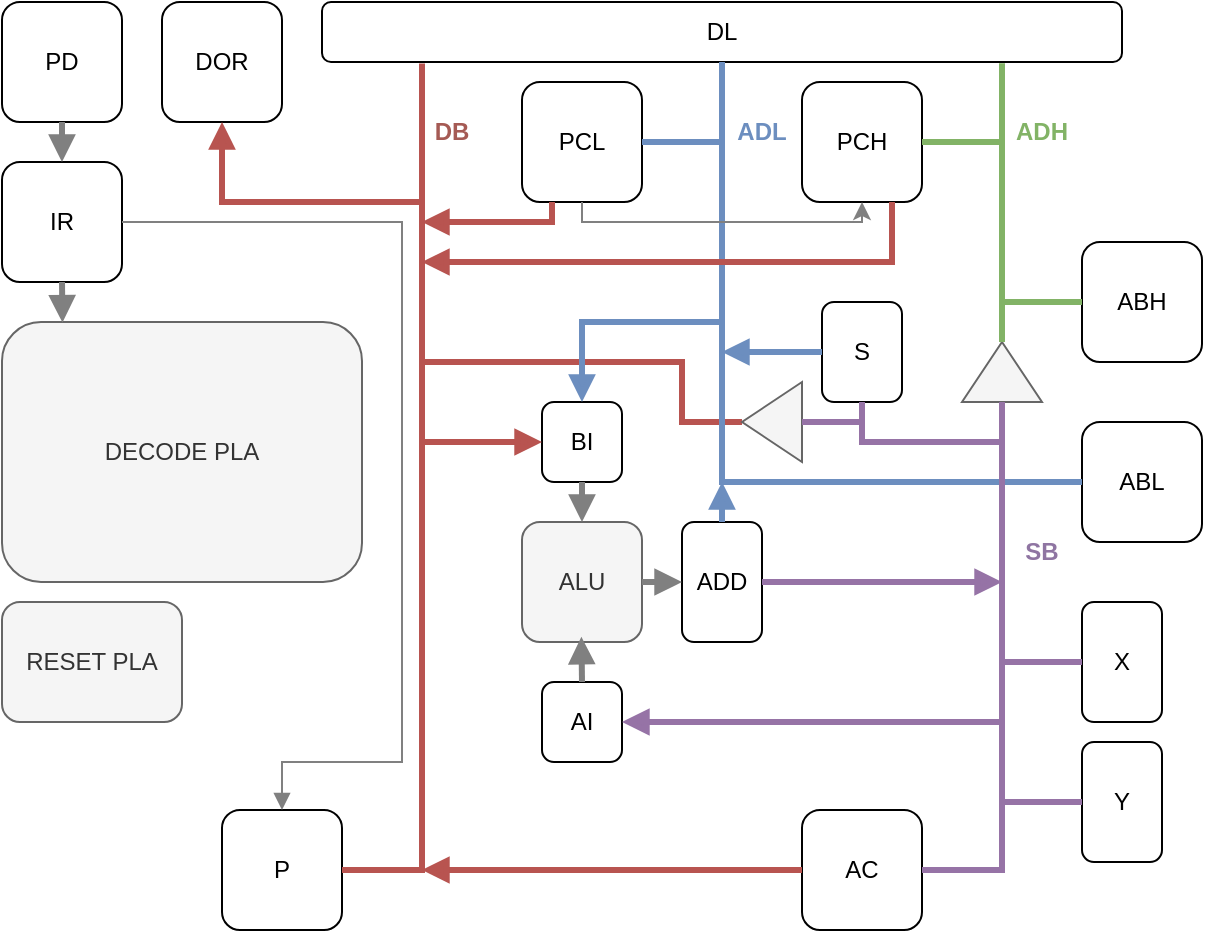 <mxfile version="22.0.2" type="github">
  <diagram name="Page-1" id="mYm-KOlVEWPzMBDfWiTq">
    <mxGraphModel dx="1155" dy="626" grid="1" gridSize="10" guides="1" tooltips="1" connect="1" arrows="1" fold="1" page="1" pageScale="1" pageWidth="827" pageHeight="1169" math="0" shadow="0">
      <root>
        <mxCell id="0" />
        <mxCell id="1" parent="0" />
        <mxCell id="Vf5-j_HyCHXSVLQzag8Z-4" value="" style="endArrow=none;html=1;rounded=0;strokeWidth=3;fillColor=#f8cecc;strokeColor=#b85450;endFill=0;startArrow=none;startFill=0;exitX=1;exitY=0.5;exitDx=0;exitDy=0;" edge="1" parent="1" source="Vf5-j_HyCHXSVLQzag8Z-1">
          <mxGeometry width="50" height="50" relative="1" as="geometry">
            <mxPoint x="380" y="330" as="sourcePoint" />
            <mxPoint x="250" y="300" as="targetPoint" />
            <Array as="points">
              <mxPoint x="380" y="330" />
              <mxPoint x="380" y="300" />
            </Array>
          </mxGeometry>
        </mxCell>
        <mxCell id="s76aOaAWeSeIafCb-7Ol-1" value="PCL" style="rounded=1;whiteSpace=wrap;html=1;" parent="1" vertex="1">
          <mxGeometry x="300" y="160" width="60" height="60" as="geometry" />
        </mxCell>
        <mxCell id="s76aOaAWeSeIafCb-7Ol-2" value="PCH" style="rounded=1;whiteSpace=wrap;html=1;" parent="1" vertex="1">
          <mxGeometry x="440" y="160" width="60" height="60" as="geometry" />
        </mxCell>
        <mxCell id="s76aOaAWeSeIafCb-7Ol-4" value="DL" style="rounded=1;whiteSpace=wrap;html=1;" parent="1" vertex="1">
          <mxGeometry x="200" y="120" width="400" height="30" as="geometry" />
        </mxCell>
        <mxCell id="s76aOaAWeSeIafCb-7Ol-5" value="" style="endArrow=none;html=1;rounded=0;exitX=1;exitY=0.5;exitDx=0;exitDy=0;fillColor=#dae8fc;strokeColor=#6C8EBF;strokeWidth=3;" parent="1" source="s76aOaAWeSeIafCb-7Ol-1" target="s76aOaAWeSeIafCb-7Ol-4" edge="1">
          <mxGeometry width="50" height="50" relative="1" as="geometry">
            <mxPoint x="390" y="220" as="sourcePoint" />
            <mxPoint x="400" y="150" as="targetPoint" />
            <Array as="points">
              <mxPoint x="400" y="190" />
            </Array>
          </mxGeometry>
        </mxCell>
        <mxCell id="s76aOaAWeSeIafCb-7Ol-6" value="" style="endArrow=none;html=1;rounded=0;exitX=1;exitY=0.5;exitDx=0;exitDy=0;fillColor=#d5e8d4;strokeColor=#82B366;strokeWidth=3;entryX=0.85;entryY=1.02;entryDx=0;entryDy=0;entryPerimeter=0;" parent="1" source="s76aOaAWeSeIafCb-7Ol-2" target="s76aOaAWeSeIafCb-7Ol-4" edge="1">
          <mxGeometry width="50" height="50" relative="1" as="geometry">
            <mxPoint x="370" y="200" as="sourcePoint" />
            <mxPoint x="580" y="200" as="targetPoint" />
            <Array as="points">
              <mxPoint x="540" y="190" />
            </Array>
          </mxGeometry>
        </mxCell>
        <mxCell id="s76aOaAWeSeIafCb-7Ol-7" value="&lt;b style=&quot;&quot;&gt;&lt;font color=&quot;#6c8ebf&quot;&gt;ADL&lt;/font&gt;&lt;/b&gt;" style="text;strokeColor=none;align=center;fillColor=none;html=1;verticalAlign=middle;whiteSpace=wrap;rounded=0;" parent="1" vertex="1">
          <mxGeometry x="400" y="170" width="40" height="30" as="geometry" />
        </mxCell>
        <mxCell id="s76aOaAWeSeIafCb-7Ol-9" value="&lt;b style=&quot;&quot;&gt;&lt;font color=&quot;#82b366&quot;&gt;ADH&lt;/font&gt;&lt;/b&gt;" style="text;strokeColor=none;align=center;fillColor=none;html=1;verticalAlign=middle;whiteSpace=wrap;rounded=0;" parent="1" vertex="1">
          <mxGeometry x="540" y="170" width="40" height="30" as="geometry" />
        </mxCell>
        <mxCell id="s76aOaAWeSeIafCb-7Ol-11" value="ABH" style="rounded=1;whiteSpace=wrap;html=1;" parent="1" vertex="1">
          <mxGeometry x="580" y="240" width="60" height="60" as="geometry" />
        </mxCell>
        <mxCell id="s76aOaAWeSeIafCb-7Ol-13" value="" style="endArrow=none;html=1;rounded=0;exitX=0;exitY=0.5;exitDx=0;exitDy=0;fillColor=#d5e8d4;strokeColor=#82B366;strokeWidth=3;" parent="1" source="s76aOaAWeSeIafCb-7Ol-11" edge="1">
          <mxGeometry width="50" height="50" relative="1" as="geometry">
            <mxPoint x="490" y="279" as="sourcePoint" />
            <mxPoint x="540" y="190" as="targetPoint" />
            <Array as="points">
              <mxPoint x="540" y="270" />
            </Array>
          </mxGeometry>
        </mxCell>
        <mxCell id="s76aOaAWeSeIafCb-7Ol-14" value="ABL" style="rounded=1;whiteSpace=wrap;html=1;" parent="1" vertex="1">
          <mxGeometry x="580" y="330" width="60" height="60" as="geometry" />
        </mxCell>
        <mxCell id="s76aOaAWeSeIafCb-7Ol-16" value="" style="endArrow=none;html=1;rounded=0;exitX=0;exitY=0.5;exitDx=0;exitDy=0;fillColor=#dae8fc;strokeColor=#6C8EBF;strokeWidth=3;" parent="1" source="s76aOaAWeSeIafCb-7Ol-14" edge="1">
          <mxGeometry width="50" height="50" relative="1" as="geometry">
            <mxPoint x="370" y="200" as="sourcePoint" />
            <mxPoint x="400" y="190" as="targetPoint" />
            <Array as="points">
              <mxPoint x="400" y="360" />
            </Array>
          </mxGeometry>
        </mxCell>
        <mxCell id="s76aOaAWeSeIafCb-7Ol-17" value="X" style="rounded=1;whiteSpace=wrap;html=1;" parent="1" vertex="1">
          <mxGeometry x="580" y="420" width="40" height="60" as="geometry" />
        </mxCell>
        <mxCell id="s76aOaAWeSeIafCb-7Ol-18" value="Y" style="rounded=1;whiteSpace=wrap;html=1;" parent="1" vertex="1">
          <mxGeometry x="580" y="490" width="40" height="60" as="geometry" />
        </mxCell>
        <mxCell id="s76aOaAWeSeIafCb-7Ol-19" value="" style="endArrow=none;html=1;rounded=0;exitX=0;exitY=0.5;exitDx=0;exitDy=0;fillColor=#e1d5e7;strokeColor=#9673a6;strokeWidth=3;entryX=0;entryY=0.5;entryDx=0;entryDy=0;" parent="1" target="s76aOaAWeSeIafCb-7Ol-17" edge="1">
          <mxGeometry width="50" height="50" relative="1" as="geometry">
            <mxPoint x="580" y="520" as="sourcePoint" />
            <mxPoint x="540" y="450" as="targetPoint" />
            <Array as="points">
              <mxPoint x="540" y="520" />
              <mxPoint x="540" y="450" />
            </Array>
          </mxGeometry>
        </mxCell>
        <mxCell id="s76aOaAWeSeIafCb-7Ol-21" value="" style="triangle;whiteSpace=wrap;html=1;rotation=-90;fillColor=#f5f5f5;fontColor=#333333;strokeColor=#666666;" parent="1" vertex="1">
          <mxGeometry x="525" y="285" width="30" height="40" as="geometry" />
        </mxCell>
        <mxCell id="s76aOaAWeSeIafCb-7Ol-23" value="" style="endArrow=none;html=1;rounded=0;exitX=1;exitY=0.5;exitDx=0;exitDy=0;fillColor=#d5e8d4;strokeColor=#82B366;strokeWidth=3;" parent="1" source="s76aOaAWeSeIafCb-7Ol-21" edge="1">
          <mxGeometry width="50" height="50" relative="1" as="geometry">
            <mxPoint x="590" y="280" as="sourcePoint" />
            <mxPoint x="540" y="270" as="targetPoint" />
            <Array as="points" />
          </mxGeometry>
        </mxCell>
        <mxCell id="s76aOaAWeSeIafCb-7Ol-24" value="" style="endArrow=none;html=1;rounded=0;entryX=0;entryY=0.5;entryDx=0;entryDy=0;strokeWidth=3;fillColor=#e1d5e7;strokeColor=#9673a6;" parent="1" target="s76aOaAWeSeIafCb-7Ol-21" edge="1">
          <mxGeometry width="50" height="50" relative="1" as="geometry">
            <mxPoint x="540" y="450" as="sourcePoint" />
            <mxPoint x="390" y="340" as="targetPoint" />
          </mxGeometry>
        </mxCell>
        <mxCell id="s76aOaAWeSeIafCb-7Ol-25" value="&lt;b style=&quot;&quot;&gt;&lt;font color=&quot;#8f75a2&quot;&gt;SB&lt;/font&gt;&lt;/b&gt;" style="text;strokeColor=none;align=center;fillColor=none;html=1;verticalAlign=middle;whiteSpace=wrap;rounded=0;" parent="1" vertex="1">
          <mxGeometry x="530" y="380" width="60" height="30" as="geometry" />
        </mxCell>
        <mxCell id="s76aOaAWeSeIafCb-7Ol-26" value="ADD" style="rounded=1;whiteSpace=wrap;html=1;" parent="1" vertex="1">
          <mxGeometry x="380" y="380" width="40" height="60" as="geometry" />
        </mxCell>
        <mxCell id="s76aOaAWeSeIafCb-7Ol-27" value="ALU" style="rounded=1;whiteSpace=wrap;html=1;fillColor=#f5f5f5;fontColor=#333333;strokeColor=#666666;" parent="1" vertex="1">
          <mxGeometry x="300" y="380" width="60" height="60" as="geometry" />
        </mxCell>
        <mxCell id="s76aOaAWeSeIafCb-7Ol-28" value="BI" style="rounded=1;whiteSpace=wrap;html=1;" parent="1" vertex="1">
          <mxGeometry x="310" y="320" width="40" height="40" as="geometry" />
        </mxCell>
        <mxCell id="s76aOaAWeSeIafCb-7Ol-29" value="AI" style="rounded=1;whiteSpace=wrap;html=1;" parent="1" vertex="1">
          <mxGeometry x="310" y="460" width="40" height="40" as="geometry" />
        </mxCell>
        <mxCell id="s76aOaAWeSeIafCb-7Ol-30" value="" style="endArrow=block;html=1;rounded=0;exitX=0.5;exitY=1;exitDx=0;exitDy=0;entryX=0.5;entryY=0;entryDx=0;entryDy=0;strokeWidth=3;endFill=1;strokeColor=#808080;" parent="1" source="s76aOaAWeSeIafCb-7Ol-28" target="s76aOaAWeSeIafCb-7Ol-27" edge="1">
          <mxGeometry width="50" height="50" relative="1" as="geometry">
            <mxPoint x="320" y="410" as="sourcePoint" />
            <mxPoint x="370" y="360" as="targetPoint" />
          </mxGeometry>
        </mxCell>
        <mxCell id="s76aOaAWeSeIafCb-7Ol-31" value="" style="endArrow=block;html=1;rounded=0;exitX=0.5;exitY=0;exitDx=0;exitDy=0;entryX=0.495;entryY=0.957;entryDx=0;entryDy=0;strokeWidth=3;endFill=1;strokeColor=#808080;entryPerimeter=0;" parent="1" source="s76aOaAWeSeIafCb-7Ol-29" target="s76aOaAWeSeIafCb-7Ol-27" edge="1">
          <mxGeometry width="50" height="50" relative="1" as="geometry">
            <mxPoint x="340" y="370" as="sourcePoint" />
            <mxPoint x="340" y="390" as="targetPoint" />
          </mxGeometry>
        </mxCell>
        <mxCell id="s76aOaAWeSeIafCb-7Ol-32" value="" style="endArrow=block;html=1;rounded=0;exitX=1;exitY=0.5;exitDx=0;exitDy=0;entryX=0;entryY=0.5;entryDx=0;entryDy=0;strokeWidth=3;endFill=1;strokeColor=#808080;" parent="1" source="s76aOaAWeSeIafCb-7Ol-27" target="s76aOaAWeSeIafCb-7Ol-26" edge="1">
          <mxGeometry width="50" height="50" relative="1" as="geometry">
            <mxPoint x="350" y="380" as="sourcePoint" />
            <mxPoint x="350" y="400" as="targetPoint" />
          </mxGeometry>
        </mxCell>
        <mxCell id="s76aOaAWeSeIafCb-7Ol-33" value="" style="endArrow=classic;html=1;rounded=0;exitX=0.5;exitY=1;exitDx=0;exitDy=0;entryX=0.5;entryY=1;entryDx=0;entryDy=0;strokeColor=#808080;" parent="1" source="s76aOaAWeSeIafCb-7Ol-1" target="s76aOaAWeSeIafCb-7Ol-2" edge="1">
          <mxGeometry width="50" height="50" relative="1" as="geometry">
            <mxPoint x="390" y="350" as="sourcePoint" />
            <mxPoint x="440" y="300" as="targetPoint" />
            <Array as="points">
              <mxPoint x="330" y="230" />
              <mxPoint x="470" y="230" />
            </Array>
          </mxGeometry>
        </mxCell>
        <mxCell id="s76aOaAWeSeIafCb-7Ol-35" value="" style="endArrow=none;html=1;rounded=0;fillColor=#dae8fc;strokeColor=#6C8EBF;strokeWidth=3;exitX=0.5;exitY=0;exitDx=0;exitDy=0;endFill=0;startArrow=block;startFill=1;" parent="1" source="s76aOaAWeSeIafCb-7Ol-28" edge="1">
          <mxGeometry width="50" height="50" relative="1" as="geometry">
            <mxPoint x="330" y="300" as="sourcePoint" />
            <mxPoint x="400" y="280" as="targetPoint" />
            <Array as="points">
              <mxPoint x="330" y="280" />
            </Array>
          </mxGeometry>
        </mxCell>
        <mxCell id="s76aOaAWeSeIafCb-7Ol-36" value="" style="endArrow=none;html=1;rounded=0;fillColor=#dae8fc;strokeColor=#6C8EBF;strokeWidth=3;endFill=0;startArrow=block;startFill=1;entryX=0.5;entryY=0;entryDx=0;entryDy=0;" parent="1" target="s76aOaAWeSeIafCb-7Ol-26" edge="1">
          <mxGeometry width="50" height="50" relative="1" as="geometry">
            <mxPoint x="400" y="360" as="sourcePoint" />
            <mxPoint x="410" y="290" as="targetPoint" />
            <Array as="points" />
          </mxGeometry>
        </mxCell>
        <mxCell id="s76aOaAWeSeIafCb-7Ol-37" value="" style="endArrow=none;html=1;rounded=0;entryX=1;entryY=0.5;entryDx=0;entryDy=0;strokeWidth=3;fillColor=#e1d5e7;strokeColor=#9673a6;endFill=0;startArrow=block;startFill=1;" parent="1" target="s76aOaAWeSeIafCb-7Ol-26" edge="1">
          <mxGeometry width="50" height="50" relative="1" as="geometry">
            <mxPoint x="540" y="410" as="sourcePoint" />
            <mxPoint x="550" y="340" as="targetPoint" />
          </mxGeometry>
        </mxCell>
        <mxCell id="s76aOaAWeSeIafCb-7Ol-38" value="" style="endArrow=none;html=1;rounded=0;strokeWidth=3;fillColor=#e1d5e7;strokeColor=#9673a6;endFill=0;startArrow=block;startFill=1;exitX=1;exitY=0.5;exitDx=0;exitDy=0;" parent="1" source="s76aOaAWeSeIafCb-7Ol-29" edge="1">
          <mxGeometry width="50" height="50" relative="1" as="geometry">
            <mxPoint x="550" y="420" as="sourcePoint" />
            <mxPoint x="540" y="480" as="targetPoint" />
          </mxGeometry>
        </mxCell>
        <mxCell id="s76aOaAWeSeIafCb-7Ol-39" value="S" style="rounded=1;whiteSpace=wrap;html=1;" parent="1" vertex="1">
          <mxGeometry x="450" y="270" width="40" height="50" as="geometry" />
        </mxCell>
        <mxCell id="s76aOaAWeSeIafCb-7Ol-40" value="" style="endArrow=none;html=1;rounded=0;fillColor=#dae8fc;strokeColor=#6C8EBF;strokeWidth=3;endFill=0;startArrow=block;startFill=1;entryX=0;entryY=0.5;entryDx=0;entryDy=0;" parent="1" target="s76aOaAWeSeIafCb-7Ol-39" edge="1">
          <mxGeometry width="50" height="50" relative="1" as="geometry">
            <mxPoint x="400" y="295" as="sourcePoint" />
            <mxPoint x="410" y="390" as="targetPoint" />
            <Array as="points" />
          </mxGeometry>
        </mxCell>
        <mxCell id="s76aOaAWeSeIafCb-7Ol-41" value="" style="endArrow=none;html=1;rounded=0;entryX=0.5;entryY=1;entryDx=0;entryDy=0;strokeWidth=3;fillColor=#e1d5e7;strokeColor=#9673a6;" parent="1" target="s76aOaAWeSeIafCb-7Ol-39" edge="1">
          <mxGeometry width="50" height="50" relative="1" as="geometry">
            <mxPoint x="540" y="340" as="sourcePoint" />
            <mxPoint x="550" y="330" as="targetPoint" />
            <Array as="points">
              <mxPoint x="470" y="340" />
            </Array>
          </mxGeometry>
        </mxCell>
        <mxCell id="s76aOaAWeSeIafCb-7Ol-42" value="" style="endArrow=none;html=1;rounded=0;entryX=0.125;entryY=1.024;entryDx=0;entryDy=0;strokeWidth=3;fillColor=#f8cecc;strokeColor=#b85450;endFill=0;startArrow=block;startFill=1;entryPerimeter=0;exitX=0;exitY=0.5;exitDx=0;exitDy=0;" parent="1" source="s76aOaAWeSeIafCb-7Ol-28" target="s76aOaAWeSeIafCb-7Ol-4" edge="1">
          <mxGeometry width="50" height="50" relative="1" as="geometry">
            <mxPoint x="550" y="420" as="sourcePoint" />
            <mxPoint x="430" y="420" as="targetPoint" />
            <Array as="points">
              <mxPoint x="250" y="340" />
            </Array>
          </mxGeometry>
        </mxCell>
        <mxCell id="s76aOaAWeSeIafCb-7Ol-44" value="" style="endArrow=none;html=1;rounded=0;entryX=0.25;entryY=1;entryDx=0;entryDy=0;strokeWidth=3;fillColor=#f8cecc;strokeColor=#b85450;endFill=0;startArrow=block;startFill=1;" parent="1" target="s76aOaAWeSeIafCb-7Ol-1" edge="1">
          <mxGeometry width="50" height="50" relative="1" as="geometry">
            <mxPoint x="250" y="230" as="sourcePoint" />
            <mxPoint x="256" y="160" as="targetPoint" />
            <Array as="points">
              <mxPoint x="315" y="230" />
            </Array>
          </mxGeometry>
        </mxCell>
        <mxCell id="s76aOaAWeSeIafCb-7Ol-45" value="" style="endArrow=none;html=1;rounded=0;entryX=0.75;entryY=1;entryDx=0;entryDy=0;strokeWidth=3;fillColor=#f8cecc;strokeColor=#b85450;endFill=0;startArrow=block;startFill=1;" parent="1" target="s76aOaAWeSeIafCb-7Ol-2" edge="1">
          <mxGeometry width="50" height="50" relative="1" as="geometry">
            <mxPoint x="250" y="250" as="sourcePoint" />
            <mxPoint x="315" y="240" as="targetPoint" />
            <Array as="points">
              <mxPoint x="485" y="250" />
            </Array>
          </mxGeometry>
        </mxCell>
        <mxCell id="s76aOaAWeSeIafCb-7Ol-46" value="&lt;b style=&quot;&quot;&gt;&lt;font color=&quot;#a55a54&quot;&gt;DB&lt;/font&gt;&lt;/b&gt;" style="text;strokeColor=none;align=center;fillColor=none;html=1;verticalAlign=middle;whiteSpace=wrap;rounded=0;" parent="1" vertex="1">
          <mxGeometry x="250" y="170" width="30" height="30" as="geometry" />
        </mxCell>
        <mxCell id="s76aOaAWeSeIafCb-7Ol-48" value="AC" style="rounded=1;whiteSpace=wrap;html=1;" parent="1" vertex="1">
          <mxGeometry x="440" y="524" width="60" height="60" as="geometry" />
        </mxCell>
        <mxCell id="s76aOaAWeSeIafCb-7Ol-49" value="" style="endArrow=none;html=1;rounded=0;entryX=1;entryY=0.5;entryDx=0;entryDy=0;strokeWidth=3;fillColor=#e1d5e7;strokeColor=#9673a6;" parent="1" target="s76aOaAWeSeIafCb-7Ol-48" edge="1">
          <mxGeometry width="50" height="50" relative="1" as="geometry">
            <mxPoint x="540" y="520" as="sourcePoint" />
            <mxPoint x="550" y="330" as="targetPoint" />
            <Array as="points">
              <mxPoint x="540" y="554" />
            </Array>
          </mxGeometry>
        </mxCell>
        <mxCell id="s76aOaAWeSeIafCb-7Ol-50" value="P" style="rounded=1;whiteSpace=wrap;html=1;" parent="1" vertex="1">
          <mxGeometry x="150" y="524" width="60" height="60" as="geometry" />
        </mxCell>
        <mxCell id="s76aOaAWeSeIafCb-7Ol-51" value="" style="endArrow=none;html=1;rounded=0;strokeWidth=3;fillColor=#f8cecc;strokeColor=#b85450;endFill=0;startArrow=none;startFill=0;exitX=1;exitY=0.5;exitDx=0;exitDy=0;" parent="1" source="s76aOaAWeSeIafCb-7Ol-50" edge="1">
          <mxGeometry width="50" height="50" relative="1" as="geometry">
            <mxPoint x="320" y="350" as="sourcePoint" />
            <mxPoint x="250" y="340" as="targetPoint" />
            <Array as="points">
              <mxPoint x="250" y="554" />
            </Array>
          </mxGeometry>
        </mxCell>
        <mxCell id="s76aOaAWeSeIafCb-7Ol-52" value="" style="endArrow=none;html=1;rounded=0;entryX=0;entryY=0.5;entryDx=0;entryDy=0;strokeWidth=3;fillColor=#f8cecc;strokeColor=#b85450;endFill=0;startArrow=block;startFill=1;" parent="1" target="s76aOaAWeSeIafCb-7Ol-48" edge="1">
          <mxGeometry width="50" height="50" relative="1" as="geometry">
            <mxPoint x="250" y="554" as="sourcePoint" />
            <mxPoint x="260" y="161" as="targetPoint" />
            <Array as="points" />
          </mxGeometry>
        </mxCell>
        <mxCell id="s76aOaAWeSeIafCb-7Ol-53" value="DOR" style="rounded=1;whiteSpace=wrap;html=1;" parent="1" vertex="1">
          <mxGeometry x="120" y="120" width="60" height="60" as="geometry" />
        </mxCell>
        <mxCell id="s76aOaAWeSeIafCb-7Ol-54" value="PD" style="rounded=1;whiteSpace=wrap;html=1;" parent="1" vertex="1">
          <mxGeometry x="40" y="120" width="60" height="60" as="geometry" />
        </mxCell>
        <mxCell id="s76aOaAWeSeIafCb-7Ol-55" value="IR" style="rounded=1;whiteSpace=wrap;html=1;" parent="1" vertex="1">
          <mxGeometry x="40" y="200" width="60" height="60" as="geometry" />
        </mxCell>
        <mxCell id="s76aOaAWeSeIafCb-7Ol-57" value="" style="endArrow=none;html=1;rounded=0;strokeWidth=3;fillColor=#f8cecc;strokeColor=#b85450;endFill=0;startArrow=block;startFill=1;exitX=0.5;exitY=1;exitDx=0;exitDy=0;" parent="1" source="s76aOaAWeSeIafCb-7Ol-53" edge="1">
          <mxGeometry width="50" height="50" relative="1" as="geometry">
            <mxPoint x="260" y="240" as="sourcePoint" />
            <mxPoint x="250" y="220" as="targetPoint" />
            <Array as="points">
              <mxPoint x="150" y="220" />
            </Array>
          </mxGeometry>
        </mxCell>
        <mxCell id="s76aOaAWeSeIafCb-7Ol-58" value="" style="endArrow=block;html=1;rounded=0;exitX=0.5;exitY=1;exitDx=0;exitDy=0;strokeWidth=3;endFill=1;strokeColor=#808080;entryX=0.5;entryY=0;entryDx=0;entryDy=0;" parent="1" source="s76aOaAWeSeIafCb-7Ol-54" target="s76aOaAWeSeIafCb-7Ol-55" edge="1">
          <mxGeometry width="50" height="50" relative="1" as="geometry">
            <mxPoint x="160" y="150" as="sourcePoint" />
            <mxPoint x="160" y="130" as="targetPoint" />
          </mxGeometry>
        </mxCell>
        <mxCell id="s76aOaAWeSeIafCb-7Ol-59" value="" style="endArrow=block;html=1;rounded=0;exitX=1;exitY=0.5;exitDx=0;exitDy=0;strokeWidth=1;endFill=1;strokeColor=#808080;entryX=0.5;entryY=0;entryDx=0;entryDy=0;" parent="1" source="s76aOaAWeSeIafCb-7Ol-55" target="s76aOaAWeSeIafCb-7Ol-50" edge="1">
          <mxGeometry width="50" height="50" relative="1" as="geometry">
            <mxPoint x="80" y="190" as="sourcePoint" />
            <mxPoint x="230" y="370" as="targetPoint" />
            <Array as="points">
              <mxPoint x="240" y="230" />
              <mxPoint x="240" y="500" />
              <mxPoint x="180" y="500" />
            </Array>
          </mxGeometry>
        </mxCell>
        <mxCell id="s76aOaAWeSeIafCb-7Ol-60" value="DECODE PLA" style="rounded=1;whiteSpace=wrap;html=1;fillColor=#f5f5f5;fontColor=#333333;strokeColor=#666666;" parent="1" vertex="1">
          <mxGeometry x="40" y="280" width="180" height="130" as="geometry" />
        </mxCell>
        <mxCell id="s76aOaAWeSeIafCb-7Ol-61" value="RESET PLA" style="rounded=1;whiteSpace=wrap;html=1;fillColor=#f5f5f5;fontColor=#333333;strokeColor=#666666;" parent="1" vertex="1">
          <mxGeometry x="40" y="420" width="90" height="60" as="geometry" />
        </mxCell>
        <mxCell id="s76aOaAWeSeIafCb-7Ol-62" value="" style="endArrow=block;html=1;rounded=0;exitX=0.5;exitY=1;exitDx=0;exitDy=0;strokeWidth=3;endFill=1;strokeColor=#808080;entryX=0.168;entryY=0.002;entryDx=0;entryDy=0;entryPerimeter=0;" parent="1" source="s76aOaAWeSeIafCb-7Ol-55" target="s76aOaAWeSeIafCb-7Ol-60" edge="1">
          <mxGeometry width="50" height="50" relative="1" as="geometry">
            <mxPoint x="80" y="190" as="sourcePoint" />
            <mxPoint x="80" y="210" as="targetPoint" />
          </mxGeometry>
        </mxCell>
        <mxCell id="Vf5-j_HyCHXSVLQzag8Z-1" value="" style="triangle;whiteSpace=wrap;html=1;rotation=-180;fillColor=#f5f5f5;fontColor=#333333;strokeColor=#666666;" vertex="1" parent="1">
          <mxGeometry x="410" y="310" width="30" height="40" as="geometry" />
        </mxCell>
        <mxCell id="Vf5-j_HyCHXSVLQzag8Z-2" value="" style="endArrow=none;html=1;rounded=0;entryX=0;entryY=0.5;entryDx=0;entryDy=0;strokeWidth=3;fillColor=#e1d5e7;strokeColor=#9673a6;" edge="1" parent="1" target="Vf5-j_HyCHXSVLQzag8Z-1">
          <mxGeometry width="50" height="50" relative="1" as="geometry">
            <mxPoint x="470" y="330" as="sourcePoint" />
            <mxPoint x="480" y="330" as="targetPoint" />
            <Array as="points" />
          </mxGeometry>
        </mxCell>
      </root>
    </mxGraphModel>
  </diagram>
</mxfile>
